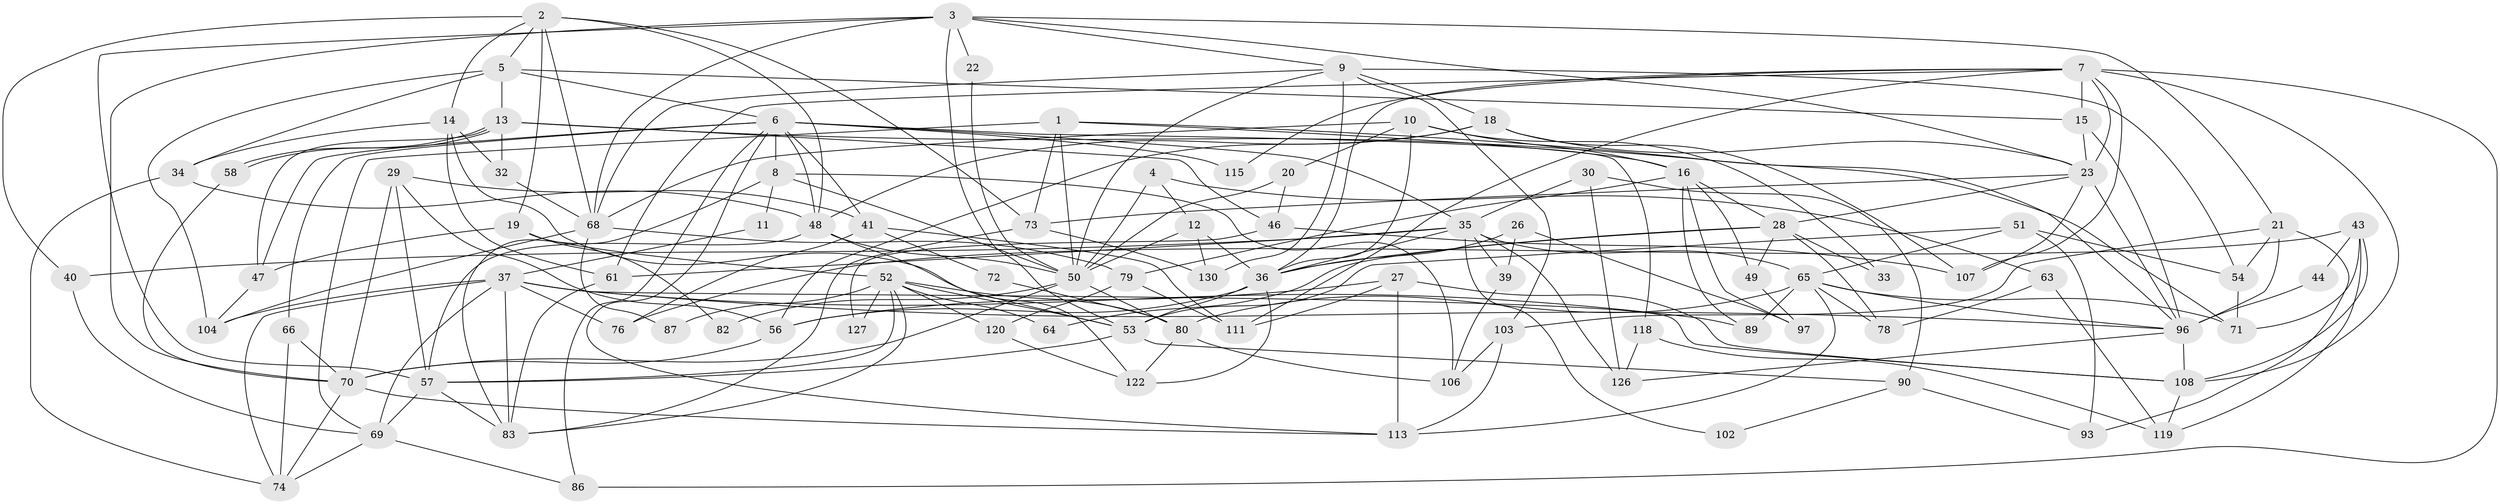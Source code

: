 // Generated by graph-tools (version 1.1) at 2025/52/02/27/25 19:52:04]
// undirected, 91 vertices, 216 edges
graph export_dot {
graph [start="1"]
  node [color=gray90,style=filled];
  1 [super="+101"];
  2 [super="+124"];
  3 [super="+55"];
  4;
  5;
  6 [super="+123"];
  7 [super="+67"];
  8;
  9 [super="+109"];
  10 [super="+121"];
  11;
  12 [super="+25"];
  13 [super="+98"];
  14 [super="+42"];
  15 [super="+17"];
  16 [super="+125"];
  18;
  19 [super="+24"];
  20;
  21 [super="+128"];
  22;
  23 [super="+38"];
  26;
  27 [super="+31"];
  28 [super="+77"];
  29 [super="+45"];
  30;
  32;
  33;
  34 [super="+81"];
  35 [super="+88"];
  36 [super="+60"];
  37 [super="+105"];
  39;
  40;
  41;
  43;
  44;
  46;
  47;
  48 [super="+129"];
  49;
  50 [super="+100"];
  51;
  52 [super="+91"];
  53 [super="+62"];
  54;
  56 [super="+94"];
  57 [super="+59"];
  58;
  61 [super="+116"];
  63;
  64;
  65 [super="+84"];
  66 [super="+75"];
  68 [super="+85"];
  69 [super="+92"];
  70 [super="+95"];
  71;
  72;
  73;
  74 [super="+99"];
  76;
  78 [super="+117"];
  79 [super="+110"];
  80;
  82;
  83 [super="+114"];
  86;
  87;
  89;
  90;
  93;
  96 [super="+112"];
  97;
  102;
  103;
  104;
  106;
  107;
  108;
  111;
  113;
  115;
  118;
  119;
  120;
  122;
  126;
  127;
  130;
  1 -- 16;
  1 -- 69;
  1 -- 73;
  1 -- 50;
  1 -- 96;
  2 -- 68;
  2 -- 5;
  2 -- 40;
  2 -- 73;
  2 -- 19;
  2 -- 48;
  2 -- 14;
  3 -- 70;
  3 -- 9;
  3 -- 22;
  3 -- 68;
  3 -- 21;
  3 -- 57;
  3 -- 53;
  3 -- 23;
  4 -- 50;
  4 -- 63;
  4 -- 12;
  5 -- 13;
  5 -- 104;
  5 -- 34;
  5 -- 6;
  5 -- 15;
  6 -- 41;
  6 -- 48;
  6 -- 113;
  6 -- 115;
  6 -- 66;
  6 -- 86;
  6 -- 8;
  6 -- 118;
  6 -- 47;
  6 -- 35;
  7 -- 86;
  7 -- 108;
  7 -- 61;
  7 -- 111;
  7 -- 15;
  7 -- 115;
  7 -- 23;
  7 -- 107;
  7 -- 36;
  8 -- 50;
  8 -- 11;
  8 -- 106;
  8 -- 83;
  9 -- 68;
  9 -- 54;
  9 -- 130;
  9 -- 18;
  9 -- 50;
  9 -- 103;
  10 -- 16;
  10 -- 33;
  10 -- 36;
  10 -- 68;
  10 -- 20;
  11 -- 37;
  12 -- 130;
  12 -- 50;
  12 -- 36 [weight=2];
  13 -- 32;
  13 -- 58;
  13 -- 58;
  13 -- 47;
  13 -- 46;
  13 -- 71;
  14 -- 34;
  14 -- 32;
  14 -- 53;
  14 -- 61;
  15 -- 23;
  15 -- 96;
  16 -- 28;
  16 -- 79;
  16 -- 97;
  16 -- 49;
  16 -- 89;
  18 -- 23;
  18 -- 56;
  18 -- 107;
  18 -- 48;
  19 -- 47;
  19 -- 82;
  19 -- 52;
  20 -- 46;
  20 -- 50;
  21 -- 93;
  21 -- 54;
  21 -- 103;
  21 -- 96;
  22 -- 50;
  23 -- 107;
  23 -- 96;
  23 -- 73;
  23 -- 28;
  26 -- 39;
  26 -- 97;
  26 -- 36;
  27 -- 111;
  27 -- 108;
  27 -- 113;
  27 -- 56;
  28 -- 49;
  28 -- 64;
  28 -- 33;
  28 -- 78;
  28 -- 36;
  29 -- 57 [weight=2];
  29 -- 41;
  29 -- 70;
  29 -- 56;
  30 -- 126;
  30 -- 90;
  30 -- 35;
  32 -- 68;
  34 -- 74;
  34 -- 48;
  35 -- 39;
  35 -- 102;
  35 -- 126;
  35 -- 65;
  35 -- 40;
  35 -- 36;
  35 -- 61;
  36 -- 122;
  36 -- 56;
  36 -- 53;
  37 -- 108;
  37 -- 96;
  37 -- 104;
  37 -- 83;
  37 -- 69;
  37 -- 89;
  37 -- 76;
  37 -- 74;
  39 -- 106;
  40 -- 69;
  41 -- 72;
  41 -- 76;
  41 -- 111;
  43 -- 76;
  43 -- 108;
  43 -- 44;
  43 -- 71;
  43 -- 119;
  44 -- 96;
  46 -- 107;
  46 -- 127;
  47 -- 104;
  48 -- 122;
  48 -- 57;
  48 -- 50;
  49 -- 97;
  50 -- 70;
  50 -- 80;
  50 -- 82;
  51 -- 54;
  51 -- 93;
  51 -- 65;
  51 -- 53;
  52 -- 80;
  52 -- 64;
  52 -- 83;
  52 -- 87;
  52 -- 120;
  52 -- 127;
  52 -- 53;
  52 -- 57;
  53 -- 90;
  53 -- 57;
  54 -- 71;
  56 -- 70;
  57 -- 83;
  57 -- 69;
  58 -- 70;
  61 -- 83;
  63 -- 119;
  63 -- 78;
  65 -- 113;
  65 -- 89;
  65 -- 96;
  65 -- 80;
  65 -- 71;
  65 -- 78;
  66 -- 74 [weight=2];
  66 -- 70;
  68 -- 79 [weight=2];
  68 -- 87;
  68 -- 104;
  69 -- 86;
  69 -- 74;
  70 -- 113;
  70 -- 74;
  72 -- 80;
  73 -- 130;
  73 -- 83;
  79 -- 111;
  79 -- 120;
  80 -- 106;
  80 -- 122;
  90 -- 93;
  90 -- 102;
  96 -- 108;
  96 -- 126;
  103 -- 106;
  103 -- 113;
  108 -- 119;
  118 -- 126;
  118 -- 119;
  120 -- 122;
}

